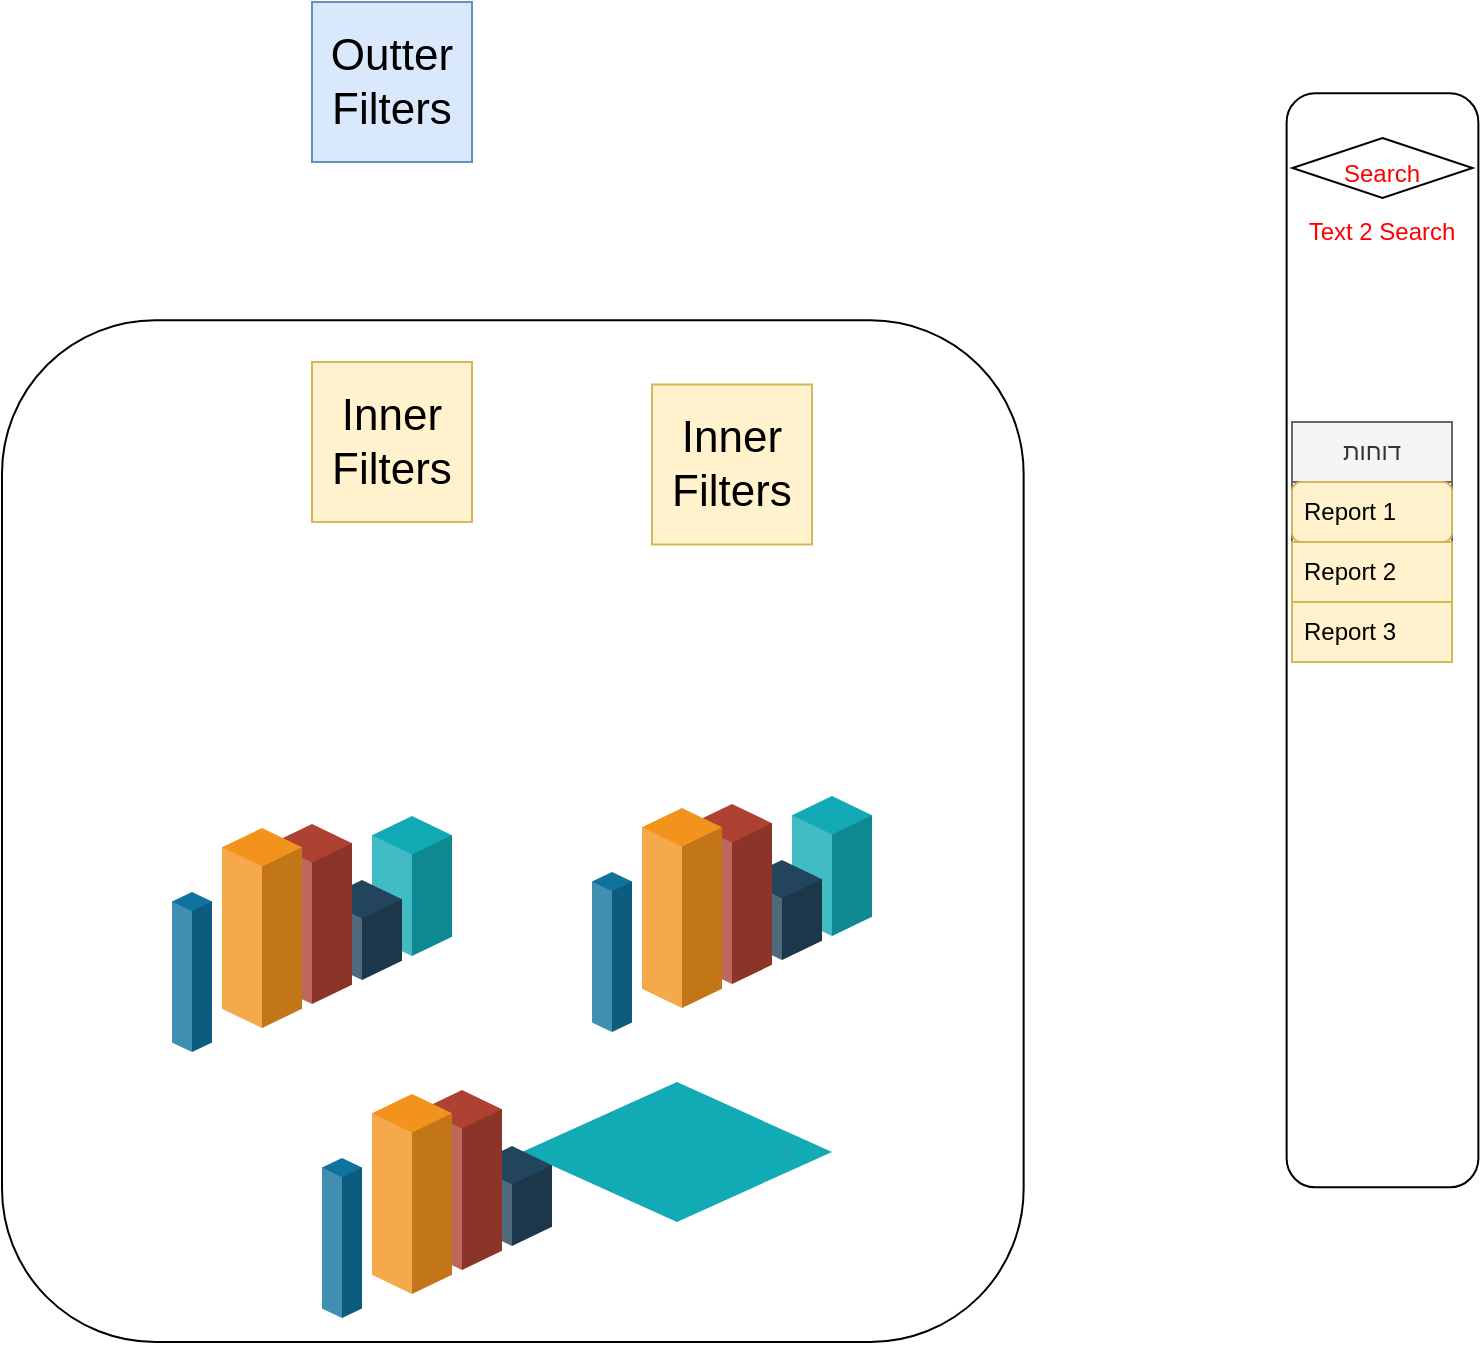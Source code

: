 <mxfile version="20.8.23" type="github">
  <diagram name="‫עמוד-1‬" id="s7JxETPvC0Scl7aXUan8">
    <mxGraphModel dx="1194" dy="734" grid="1" gridSize="10" guides="1" tooltips="1" connect="1" arrows="1" fold="1" page="1" pageScale="1" pageWidth="827" pageHeight="1169" math="0" shadow="0">
      <root>
        <mxCell id="0" />
        <mxCell id="1" parent="0" />
        <mxCell id="SQwH4SzlS8FSNBt8cFrO-31" value="" style="whiteSpace=wrap;html=1;aspect=fixed;rounded=1;glass=0;strokeColor=default;fontSize=12;fontColor=#FF0000;" parent="1" vertex="1">
          <mxGeometry x="15" y="219.18" width="510.82" height="510.82" as="geometry" />
        </mxCell>
        <mxCell id="SQwH4SzlS8FSNBt8cFrO-2" value="Inner Filters" style="whiteSpace=wrap;html=1;aspect=fixed;fontSize=22;fillColor=#fff2cc;strokeColor=#d6b656;" parent="1" vertex="1">
          <mxGeometry x="340" y="251.25" width="80" height="80" as="geometry" />
        </mxCell>
        <mxCell id="SQwH4SzlS8FSNBt8cFrO-3" value="Inner Filters" style="whiteSpace=wrap;html=1;aspect=fixed;fontSize=22;fillColor=#fff2cc;strokeColor=#d6b656;" parent="1" vertex="1">
          <mxGeometry x="170" y="240" width="80" height="80" as="geometry" />
        </mxCell>
        <mxCell id="SQwH4SzlS8FSNBt8cFrO-7" value="" style="rounded=1;whiteSpace=wrap;html=1;fontSize=22;horizontal=0;rotation=90;" parent="1" vertex="1">
          <mxGeometry x="431.75" y="331.25" width="547" height="95.87" as="geometry" />
        </mxCell>
        <mxCell id="SQwH4SzlS8FSNBt8cFrO-10" value="&lt;font style=&quot;font-size: 12px;&quot;&gt;Search&lt;/font&gt;" style="shape=hexagon;perimeter=hexagonPerimeter2;whiteSpace=wrap;html=1;fixedSize=1;fontSize=22;fontColor=#FF0000;size=180;" parent="1" vertex="1">
          <mxGeometry x="660.25" y="128" width="90" height="30" as="geometry" />
        </mxCell>
        <mxCell id="SQwH4SzlS8FSNBt8cFrO-11" value="Text 2 Search" style="text;html=1;strokeColor=none;fillColor=none;align=center;verticalAlign=middle;whiteSpace=wrap;rounded=0;fontSize=12;fontColor=#FF0000;" parent="1" vertex="1">
          <mxGeometry x="660.25" y="160" width="89.75" height="30" as="geometry" />
        </mxCell>
        <mxCell id="SQwH4SzlS8FSNBt8cFrO-12" value="דוחות" style="swimlane;fontStyle=0;childLayout=stackLayout;horizontal=1;startSize=30;horizontalStack=0;resizeParent=1;resizeParentMax=0;resizeLast=0;collapsible=1;marginBottom=0;whiteSpace=wrap;html=1;fontSize=12;fontColor=#333333;fillColor=#f5f5f5;strokeColor=#666666;" parent="1" vertex="1">
          <mxGeometry x="660" y="270" width="80" height="120" as="geometry" />
        </mxCell>
        <mxCell id="SQwH4SzlS8FSNBt8cFrO-13" value="Report 1" style="text;strokeColor=#d6b656;fillColor=#fff2cc;align=left;verticalAlign=middle;spacingLeft=4;spacingRight=4;overflow=hidden;points=[[0,0.5],[1,0.5]];portConstraint=eastwest;rotatable=0;whiteSpace=wrap;html=1;fontSize=12;glass=0;rounded=1;" parent="SQwH4SzlS8FSNBt8cFrO-12" vertex="1">
          <mxGeometry y="30" width="80" height="30" as="geometry" />
        </mxCell>
        <mxCell id="SQwH4SzlS8FSNBt8cFrO-14" value="Report 2" style="text;strokeColor=#d6b656;fillColor=#fff2cc;align=left;verticalAlign=middle;spacingLeft=4;spacingRight=4;overflow=hidden;points=[[0,0.5],[1,0.5]];portConstraint=eastwest;rotatable=0;whiteSpace=wrap;html=1;fontSize=12;" parent="SQwH4SzlS8FSNBt8cFrO-12" vertex="1">
          <mxGeometry y="60" width="80" height="30" as="geometry" />
        </mxCell>
        <mxCell id="SQwH4SzlS8FSNBt8cFrO-15" value="Report 3" style="text;strokeColor=#d6b656;fillColor=#fff2cc;align=left;verticalAlign=middle;spacingLeft=4;spacingRight=4;overflow=hidden;points=[[0,0.5],[1,0.5]];portConstraint=eastwest;rotatable=0;whiteSpace=wrap;html=1;fontSize=12;" parent="SQwH4SzlS8FSNBt8cFrO-12" vertex="1">
          <mxGeometry y="90" width="80" height="30" as="geometry" />
        </mxCell>
        <mxCell id="SQwH4SzlS8FSNBt8cFrO-16" value="" style="verticalLabelPosition=bottom;verticalAlign=top;html=1;shape=mxgraph.infographic.shadedCube;isoAngle=15;fillColor=#12AAB5;strokeColor=none;shadow=0;rounded=1;glass=0;fontSize=12;fontColor=#FF0000;" parent="1" vertex="1">
          <mxGeometry x="200" y="467" width="40" height="70" as="geometry" />
        </mxCell>
        <mxCell id="SQwH4SzlS8FSNBt8cFrO-17" value="" style="verticalLabelPosition=bottom;verticalAlign=top;html=1;shape=mxgraph.infographic.shadedCube;isoAngle=15;fillColor=#23445D;strokeColor=none;shadow=0;rounded=1;glass=0;fontSize=12;fontColor=#FF0000;" parent="1" vertex="1">
          <mxGeometry x="175" y="499" width="40" height="50" as="geometry" />
        </mxCell>
        <mxCell id="SQwH4SzlS8FSNBt8cFrO-18" value="" style="verticalLabelPosition=bottom;verticalAlign=top;html=1;shape=mxgraph.infographic.shadedCube;isoAngle=15;fillColor=#AE4132;strokeColor=none;shadow=0;rounded=1;glass=0;fontSize=12;fontColor=#FF0000;" parent="1" vertex="1">
          <mxGeometry x="150" y="471" width="40" height="90" as="geometry" />
        </mxCell>
        <mxCell id="SQwH4SzlS8FSNBt8cFrO-19" value="" style="verticalLabelPosition=bottom;verticalAlign=top;html=1;shape=mxgraph.infographic.shadedCube;isoAngle=15;fillColor=#F2931E;strokeColor=none;shadow=0;rounded=1;glass=0;fontSize=12;fontColor=#FF0000;" parent="1" vertex="1">
          <mxGeometry x="125" y="473" width="40" height="100" as="geometry" />
        </mxCell>
        <mxCell id="SQwH4SzlS8FSNBt8cFrO-20" value="" style="verticalLabelPosition=bottom;verticalAlign=top;html=1;shape=mxgraph.infographic.shadedCube;isoAngle=15;fillColor=#10739E;strokeColor=none;shadow=0;rounded=1;glass=0;fontSize=12;fontColor=#FF0000;" parent="1" vertex="1">
          <mxGeometry x="100" y="505" width="20" height="80" as="geometry" />
        </mxCell>
        <mxCell id="SQwH4SzlS8FSNBt8cFrO-21" value="" style="verticalLabelPosition=bottom;verticalAlign=top;html=1;shape=mxgraph.infographic.shadedCube;isoAngle=15;fillColor=#12AAB5;strokeColor=none;shadow=0;rounded=1;glass=0;fontSize=12;fontColor=#FF0000;" parent="1" vertex="1">
          <mxGeometry x="410" y="457" width="40" height="70" as="geometry" />
        </mxCell>
        <mxCell id="SQwH4SzlS8FSNBt8cFrO-22" value="" style="verticalLabelPosition=bottom;verticalAlign=top;html=1;shape=mxgraph.infographic.shadedCube;isoAngle=15;fillColor=#23445D;strokeColor=none;shadow=0;rounded=1;glass=0;fontSize=12;fontColor=#FF0000;" parent="1" vertex="1">
          <mxGeometry x="385" y="489" width="40" height="50" as="geometry" />
        </mxCell>
        <mxCell id="SQwH4SzlS8FSNBt8cFrO-23" value="" style="verticalLabelPosition=bottom;verticalAlign=top;html=1;shape=mxgraph.infographic.shadedCube;isoAngle=15;fillColor=#AE4132;strokeColor=none;shadow=0;rounded=1;glass=0;fontSize=12;fontColor=#FF0000;" parent="1" vertex="1">
          <mxGeometry x="360" y="461" width="40" height="90" as="geometry" />
        </mxCell>
        <mxCell id="SQwH4SzlS8FSNBt8cFrO-24" value="" style="verticalLabelPosition=bottom;verticalAlign=top;html=1;shape=mxgraph.infographic.shadedCube;isoAngle=15;fillColor=#F2931E;strokeColor=none;shadow=0;rounded=1;glass=0;fontSize=12;fontColor=#FF0000;" parent="1" vertex="1">
          <mxGeometry x="335" y="463" width="40" height="100" as="geometry" />
        </mxCell>
        <mxCell id="SQwH4SzlS8FSNBt8cFrO-25" value="" style="verticalLabelPosition=bottom;verticalAlign=top;html=1;shape=mxgraph.infographic.shadedCube;isoAngle=15;fillColor=#10739E;strokeColor=none;shadow=0;rounded=1;glass=0;fontSize=12;fontColor=#FF0000;" parent="1" vertex="1">
          <mxGeometry x="310" y="495" width="20" height="80" as="geometry" />
        </mxCell>
        <mxCell id="SQwH4SzlS8FSNBt8cFrO-26" value="" style="verticalLabelPosition=bottom;verticalAlign=top;html=1;shape=mxgraph.infographic.shadedCube;isoAngle=15;fillColor=#12AAB5;strokeColor=none;shadow=0;rounded=1;glass=0;fontSize=12;fontColor=#FF0000;" parent="1" vertex="1">
          <mxGeometry x="275" y="600" width="155" height="70" as="geometry" />
        </mxCell>
        <mxCell id="SQwH4SzlS8FSNBt8cFrO-27" value="" style="verticalLabelPosition=bottom;verticalAlign=top;html=1;shape=mxgraph.infographic.shadedCube;isoAngle=15;fillColor=#23445D;strokeColor=none;shadow=0;rounded=1;glass=0;fontSize=12;fontColor=#FF0000;" parent="1" vertex="1">
          <mxGeometry x="250" y="632" width="40" height="50" as="geometry" />
        </mxCell>
        <mxCell id="SQwH4SzlS8FSNBt8cFrO-28" value="" style="verticalLabelPosition=bottom;verticalAlign=top;html=1;shape=mxgraph.infographic.shadedCube;isoAngle=15;fillColor=#AE4132;strokeColor=none;shadow=0;rounded=1;glass=0;fontSize=12;fontColor=#FF0000;" parent="1" vertex="1">
          <mxGeometry x="225" y="604" width="40" height="90" as="geometry" />
        </mxCell>
        <mxCell id="SQwH4SzlS8FSNBt8cFrO-29" value="" style="verticalLabelPosition=bottom;verticalAlign=top;html=1;shape=mxgraph.infographic.shadedCube;isoAngle=15;fillColor=#F2931E;strokeColor=none;shadow=0;rounded=1;glass=0;fontSize=12;fontColor=#FF0000;" parent="1" vertex="1">
          <mxGeometry x="200" y="606" width="40" height="100" as="geometry" />
        </mxCell>
        <mxCell id="SQwH4SzlS8FSNBt8cFrO-30" value="" style="verticalLabelPosition=bottom;verticalAlign=top;html=1;shape=mxgraph.infographic.shadedCube;isoAngle=15;fillColor=#10739E;strokeColor=none;shadow=0;rounded=1;glass=0;fontSize=12;fontColor=#FF0000;" parent="1" vertex="1">
          <mxGeometry x="175" y="638" width="20" height="80" as="geometry" />
        </mxCell>
        <mxCell id="yhalD0m0zzJsJmOiM3p8-1" value="Outter Filters" style="whiteSpace=wrap;html=1;aspect=fixed;fontSize=22;fillColor=#dae8fc;strokeColor=#6c8ebf;" vertex="1" parent="1">
          <mxGeometry x="170" y="60" width="80" height="80" as="geometry" />
        </mxCell>
      </root>
    </mxGraphModel>
  </diagram>
</mxfile>
